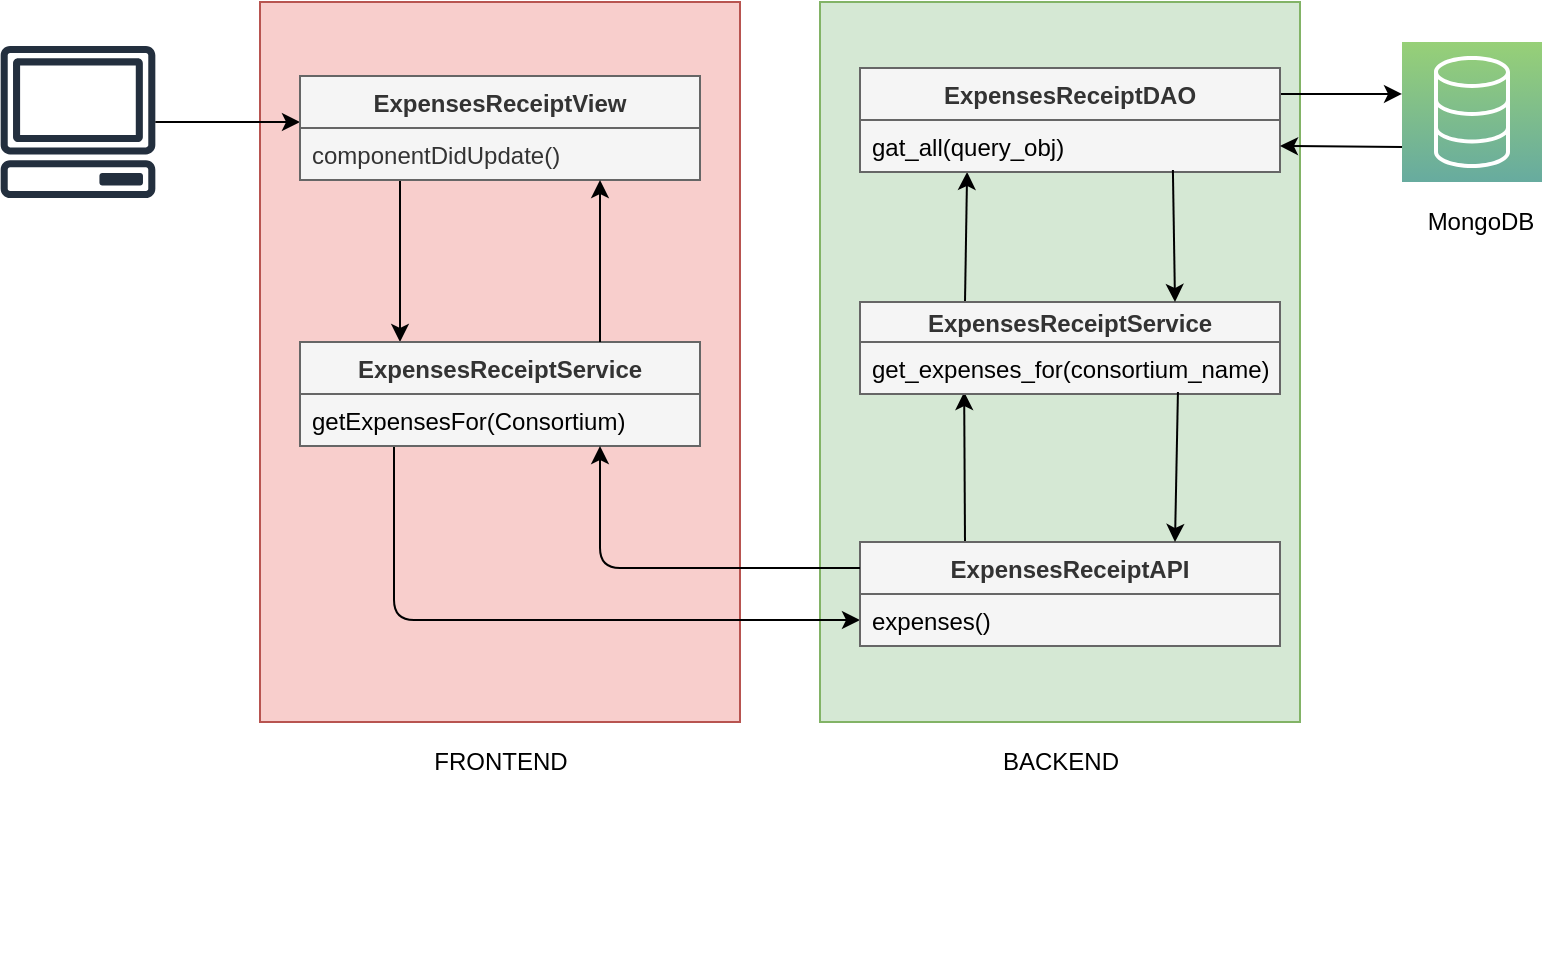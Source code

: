 <mxfile version="14.6.6" type="github">
  <diagram id="jWDdXMHi5jamVcukwxKl" name="Page-1">
    <mxGraphModel dx="946" dy="514" grid="1" gridSize="10" guides="1" tooltips="1" connect="1" arrows="1" fold="1" page="1" pageScale="1" pageWidth="850" pageHeight="1100" math="0" shadow="0">
      <root>
        <mxCell id="0" />
        <mxCell id="1" parent="0" />
        <mxCell id="bGEuVlmBJp6FK9TfZbva-1" value="" style="rounded=0;whiteSpace=wrap;html=1;fillColor=#f8cecc;strokeColor=#b85450;" vertex="1" parent="1">
          <mxGeometry x="150" y="90" width="240" height="360" as="geometry" />
        </mxCell>
        <mxCell id="bGEuVlmBJp6FK9TfZbva-2" value="" style="rounded=0;whiteSpace=wrap;html=1;fillColor=#d5e8d4;strokeColor=#82b366;" vertex="1" parent="1">
          <mxGeometry x="430" y="90" width="240" height="360" as="geometry" />
        </mxCell>
        <mxCell id="bGEuVlmBJp6FK9TfZbva-10" value="" style="outlineConnect=0;fontColor=#232F3E;gradientColor=none;fillColor=#232F3E;strokeColor=none;dashed=0;verticalLabelPosition=bottom;verticalAlign=top;align=center;html=1;fontSize=12;fontStyle=0;aspect=fixed;pointerEvents=1;shape=mxgraph.aws4.client;" vertex="1" parent="1">
          <mxGeometry x="20" y="112" width="78" height="76" as="geometry" />
        </mxCell>
        <mxCell id="bGEuVlmBJp6FK9TfZbva-11" value="" style="points=[[0,0,0],[0.25,0,0],[0.5,0,0],[0.75,0,0],[1,0,0],[0,1,0],[0.25,1,0],[0.5,1,0],[0.75,1,0],[1,1,0],[0,0.25,0],[0,0.5,0],[0,0.75,0],[1,0.25,0],[1,0.5,0],[1,0.75,0]];outlineConnect=0;fontColor=#232F3E;gradientDirection=north;strokeColor=#ffffff;dashed=0;verticalLabelPosition=bottom;verticalAlign=top;align=center;html=1;fontSize=12;fontStyle=0;aspect=fixed;shape=mxgraph.aws4.resourceIcon;resIcon=mxgraph.aws4.database;gradientColor=#97D077;fillColor=#67AB9F;" vertex="1" parent="1">
          <mxGeometry x="721" y="110" width="70" height="70" as="geometry" />
        </mxCell>
        <mxCell id="bGEuVlmBJp6FK9TfZbva-12" value="MongoDB" style="text;html=1;align=center;verticalAlign=middle;resizable=0;points=[];autosize=1;strokeColor=none;" vertex="1" parent="1">
          <mxGeometry x="725" y="190" width="70" height="20" as="geometry" />
        </mxCell>
        <mxCell id="bGEuVlmBJp6FK9TfZbva-13" value="" style="endArrow=classic;html=1;entryX=0;entryY=0.5;entryDx=0;entryDy=0;" edge="1" parent="1" source="bGEuVlmBJp6FK9TfZbva-10">
          <mxGeometry width="50" height="50" relative="1" as="geometry">
            <mxPoint x="300" y="250" as="sourcePoint" />
            <mxPoint x="170" y="150" as="targetPoint" />
          </mxGeometry>
        </mxCell>
        <mxCell id="bGEuVlmBJp6FK9TfZbva-14" value="" style="endArrow=classic;html=1;entryX=0.25;entryY=0;entryDx=0;entryDy=0;exitX=0.25;exitY=1;exitDx=0;exitDy=0;" edge="1" parent="1" source="bGEuVlmBJp6FK9TfZbva-20" target="bGEuVlmBJp6FK9TfZbva-24">
          <mxGeometry width="50" height="50" relative="1" as="geometry">
            <mxPoint x="40" y="290" as="sourcePoint" />
            <mxPoint x="270" y="260" as="targetPoint" />
          </mxGeometry>
        </mxCell>
        <mxCell id="bGEuVlmBJp6FK9TfZbva-15" value="" style="endArrow=classic;html=1;entryX=0;entryY=0.5;entryDx=0;entryDy=0;exitX=0.235;exitY=0.962;exitDx=0;exitDy=0;exitPerimeter=0;" edge="1" parent="1" source="bGEuVlmBJp6FK9TfZbva-25" target="bGEuVlmBJp6FK9TfZbva-28">
          <mxGeometry width="50" height="50" relative="1" as="geometry">
            <mxPoint x="260" y="320" as="sourcePoint" />
            <mxPoint x="450" y="380" as="targetPoint" />
            <Array as="points">
              <mxPoint x="217" y="399" />
            </Array>
          </mxGeometry>
        </mxCell>
        <mxCell id="bGEuVlmBJp6FK9TfZbva-16" value="" style="endArrow=classic;html=1;entryX=0.248;entryY=0.962;entryDx=0;entryDy=0;exitX=0.25;exitY=0;exitDx=0;exitDy=0;entryPerimeter=0;" edge="1" parent="1" source="bGEuVlmBJp6FK9TfZbva-27" target="bGEuVlmBJp6FK9TfZbva-30">
          <mxGeometry width="50" height="50" relative="1" as="geometry">
            <mxPoint x="550" y="350" as="sourcePoint" />
            <mxPoint x="550" y="290" as="targetPoint" />
          </mxGeometry>
        </mxCell>
        <mxCell id="bGEuVlmBJp6FK9TfZbva-17" value="" style="endArrow=classic;html=1;entryX=0.255;entryY=1;entryDx=0;entryDy=0;exitX=0.25;exitY=0;exitDx=0;exitDy=0;entryPerimeter=0;" edge="1" parent="1" source="bGEuVlmBJp6FK9TfZbva-29" target="bGEuVlmBJp6FK9TfZbva-32">
          <mxGeometry width="50" height="50" relative="1" as="geometry">
            <mxPoint x="410" y="530" as="sourcePoint" />
            <mxPoint x="410" y="470" as="targetPoint" />
          </mxGeometry>
        </mxCell>
        <mxCell id="bGEuVlmBJp6FK9TfZbva-18" value="" style="endArrow=classic;html=1;entryX=0;entryY=0.371;entryDx=0;entryDy=0;entryPerimeter=0;exitX=1;exitY=0.25;exitDx=0;exitDy=0;" edge="1" parent="1" source="bGEuVlmBJp6FK9TfZbva-31" target="bGEuVlmBJp6FK9TfZbva-11">
          <mxGeometry width="50" height="50" relative="1" as="geometry">
            <mxPoint x="650" y="140" as="sourcePoint" />
            <mxPoint x="80" y="280" as="targetPoint" />
          </mxGeometry>
        </mxCell>
        <mxCell id="bGEuVlmBJp6FK9TfZbva-19" value="FRONTEND" style="text;html=1;align=center;verticalAlign=middle;resizable=0;points=[];autosize=1;strokeColor=none;" vertex="1" parent="1">
          <mxGeometry x="230" y="460" width="80" height="20" as="geometry" />
        </mxCell>
        <mxCell id="bGEuVlmBJp6FK9TfZbva-20" value="ExpensesReceiptView" style="swimlane;fontStyle=1;childLayout=stackLayout;horizontal=1;startSize=26;horizontalStack=0;resizeParent=1;resizeParentMax=0;resizeLast=0;collapsible=1;marginBottom=0;fillColor=#f5f5f5;strokeColor=#666666;fontColor=#333333;" vertex="1" parent="1">
          <mxGeometry x="170" y="127" width="200" height="52" as="geometry" />
        </mxCell>
        <mxCell id="bGEuVlmBJp6FK9TfZbva-21" value="componentDidUpdate()" style="text;align=left;verticalAlign=top;spacingLeft=4;spacingRight=4;overflow=hidden;rotatable=0;points=[[0,0.5],[1,0.5]];portConstraint=eastwest;fillColor=#f5f5f5;strokeColor=#666666;fontColor=#333333;" vertex="1" parent="bGEuVlmBJp6FK9TfZbva-20">
          <mxGeometry y="26" width="200" height="26" as="geometry" />
        </mxCell>
        <mxCell id="bGEuVlmBJp6FK9TfZbva-24" value="ExpensesReceiptService" style="swimlane;fontStyle=1;childLayout=stackLayout;horizontal=1;startSize=26;horizontalStack=0;resizeParent=1;resizeParentMax=0;resizeLast=0;collapsible=1;marginBottom=0;fillColor=#f5f5f5;strokeColor=#666666;fontColor=#333333;" vertex="1" parent="1">
          <mxGeometry x="170" y="260" width="200" height="52" as="geometry" />
        </mxCell>
        <mxCell id="bGEuVlmBJp6FK9TfZbva-25" value="getExpensesFor(Consortium)" style="text;align=left;verticalAlign=top;spacingLeft=4;spacingRight=4;overflow=hidden;rotatable=0;points=[[0,0.5],[1,0.5]];portConstraint=eastwest;fillColor=#f5f5f5;strokeColor=#666666;" vertex="1" parent="bGEuVlmBJp6FK9TfZbva-24">
          <mxGeometry y="26" width="200" height="26" as="geometry" />
        </mxCell>
        <mxCell id="bGEuVlmBJp6FK9TfZbva-26" value="&lt;pre style=&quot;background-color: #2b2b2b ; color: #a9b7c6 ; font-family: &amp;#34;jetbrains mono&amp;#34; , monospace ; font-size: 9.8pt&quot;&gt;&lt;br&gt;&lt;/pre&gt;" style="text;whiteSpace=wrap;html=1;fontColor=none;" vertex="1" parent="1">
          <mxGeometry x="480" y="510" width="90" height="60" as="geometry" />
        </mxCell>
        <mxCell id="bGEuVlmBJp6FK9TfZbva-27" value="ExpensesReceiptAPI" style="swimlane;fontStyle=1;childLayout=stackLayout;horizontal=1;startSize=26;horizontalStack=0;resizeParent=1;resizeParentMax=0;resizeLast=0;collapsible=1;marginBottom=0;fillColor=#f5f5f5;strokeColor=#666666;fontColor=#333333;" vertex="1" parent="1">
          <mxGeometry x="450" y="360" width="210" height="52" as="geometry" />
        </mxCell>
        <mxCell id="bGEuVlmBJp6FK9TfZbva-28" value="expenses()" style="text;align=left;verticalAlign=top;spacingLeft=4;spacingRight=4;overflow=hidden;rotatable=0;points=[[0,0.5],[1,0.5]];portConstraint=eastwest;fillColor=#f5f5f5;strokeColor=#666666;" vertex="1" parent="bGEuVlmBJp6FK9TfZbva-27">
          <mxGeometry y="26" width="210" height="26" as="geometry" />
        </mxCell>
        <mxCell id="bGEuVlmBJp6FK9TfZbva-29" value="ExpensesReceiptService" style="swimlane;fontStyle=1;childLayout=stackLayout;horizontal=1;startSize=20;horizontalStack=0;resizeParent=1;resizeParentMax=0;resizeLast=0;collapsible=1;marginBottom=0;fillColor=#f5f5f5;strokeColor=#666666;fontColor=#333333;" vertex="1" parent="1">
          <mxGeometry x="450" y="240" width="210" height="46" as="geometry" />
        </mxCell>
        <mxCell id="bGEuVlmBJp6FK9TfZbva-30" value="get_expenses_for(consortium_name)" style="text;align=left;verticalAlign=top;spacingLeft=4;spacingRight=4;overflow=hidden;rotatable=0;points=[[0,0.5],[1,0.5]];portConstraint=eastwest;fillColor=#f5f5f5;strokeColor=#666666;" vertex="1" parent="bGEuVlmBJp6FK9TfZbva-29">
          <mxGeometry y="20" width="210" height="26" as="geometry" />
        </mxCell>
        <mxCell id="bGEuVlmBJp6FK9TfZbva-31" value="ExpensesReceiptDAO" style="swimlane;fontStyle=1;childLayout=stackLayout;horizontal=1;startSize=26;horizontalStack=0;resizeParent=1;resizeParentMax=0;resizeLast=0;collapsible=1;marginBottom=0;fillColor=#f5f5f5;strokeColor=#666666;fontColor=#333333;" vertex="1" parent="1">
          <mxGeometry x="450" y="123" width="210" height="52" as="geometry" />
        </mxCell>
        <mxCell id="bGEuVlmBJp6FK9TfZbva-32" value="gat_all(query_obj)" style="text;align=left;verticalAlign=top;spacingLeft=4;spacingRight=4;overflow=hidden;rotatable=0;points=[[0,0.5],[1,0.5]];portConstraint=eastwest;fillColor=#f5f5f5;strokeColor=#666666;" vertex="1" parent="bGEuVlmBJp6FK9TfZbva-31">
          <mxGeometry y="26" width="210" height="26" as="geometry" />
        </mxCell>
        <mxCell id="bGEuVlmBJp6FK9TfZbva-33" value="" style="endArrow=classic;html=1;entryX=1;entryY=0.75;entryDx=0;entryDy=0;exitX=0;exitY=0.75;exitDx=0;exitDy=0;exitPerimeter=0;" edge="1" parent="1" source="bGEuVlmBJp6FK9TfZbva-11" target="bGEuVlmBJp6FK9TfZbva-31">
          <mxGeometry width="50" height="50" relative="1" as="geometry">
            <mxPoint x="720" y="310" as="sourcePoint" />
            <mxPoint x="731" y="139.5" as="targetPoint" />
          </mxGeometry>
        </mxCell>
        <mxCell id="bGEuVlmBJp6FK9TfZbva-35" value="" style="endArrow=classic;html=1;entryX=0.75;entryY=0;entryDx=0;entryDy=0;exitX=0.745;exitY=0.962;exitDx=0;exitDy=0;exitPerimeter=0;" edge="1" parent="1" source="bGEuVlmBJp6FK9TfZbva-32" target="bGEuVlmBJp6FK9TfZbva-29">
          <mxGeometry width="50" height="50" relative="1" as="geometry">
            <mxPoint x="512.5" y="250" as="sourcePoint" />
            <mxPoint x="516" y="185" as="targetPoint" />
          </mxGeometry>
        </mxCell>
        <mxCell id="bGEuVlmBJp6FK9TfZbva-36" value="" style="endArrow=classic;html=1;entryX=0.75;entryY=0;entryDx=0;entryDy=0;exitX=0.757;exitY=0.962;exitDx=0;exitDy=0;exitPerimeter=0;" edge="1" parent="1" source="bGEuVlmBJp6FK9TfZbva-30" target="bGEuVlmBJp6FK9TfZbva-27">
          <mxGeometry width="50" height="50" relative="1" as="geometry">
            <mxPoint x="605" y="300" as="sourcePoint" />
            <mxPoint x="617.5" y="250" as="targetPoint" />
          </mxGeometry>
        </mxCell>
        <mxCell id="bGEuVlmBJp6FK9TfZbva-37" value="" style="endArrow=classic;html=1;entryX=0.75;entryY=1;entryDx=0;entryDy=0;exitX=0;exitY=0.25;exitDx=0;exitDy=0;" edge="1" parent="1" source="bGEuVlmBJp6FK9TfZbva-27" target="bGEuVlmBJp6FK9TfZbva-24">
          <mxGeometry width="50" height="50" relative="1" as="geometry">
            <mxPoint x="615" y="310" as="sourcePoint" />
            <mxPoint x="615" y="370" as="targetPoint" />
            <Array as="points">
              <mxPoint x="320" y="373" />
            </Array>
          </mxGeometry>
        </mxCell>
        <mxCell id="bGEuVlmBJp6FK9TfZbva-38" value="" style="endArrow=classic;html=1;exitX=0.75;exitY=0;exitDx=0;exitDy=0;entryX=0.75;entryY=1;entryDx=0;entryDy=0;" edge="1" parent="1" source="bGEuVlmBJp6FK9TfZbva-24" target="bGEuVlmBJp6FK9TfZbva-20">
          <mxGeometry width="50" height="50" relative="1" as="geometry">
            <mxPoint x="90" y="270" as="sourcePoint" />
            <mxPoint x="230" y="270" as="targetPoint" />
          </mxGeometry>
        </mxCell>
        <mxCell id="bGEuVlmBJp6FK9TfZbva-39" value="BACKEND" style="text;html=1;align=center;verticalAlign=middle;resizable=0;points=[];autosize=1;strokeColor=none;fontColor=none;" vertex="1" parent="1">
          <mxGeometry x="515" y="460" width="70" height="20" as="geometry" />
        </mxCell>
      </root>
    </mxGraphModel>
  </diagram>
</mxfile>
